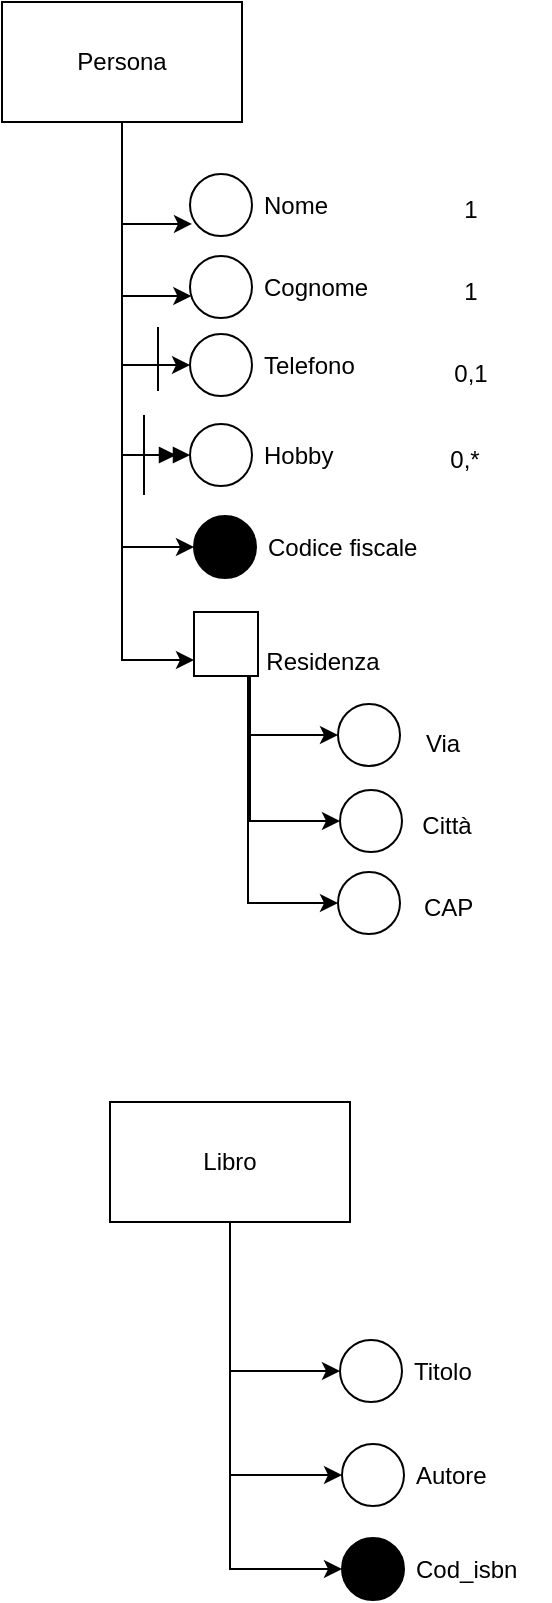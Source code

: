 <mxfile version="23.1.5" type="device" pages="4">
  <diagram name="Pagina-1" id="SKy6rEdA2kO3Vix9eITM">
    <mxGraphModel dx="880" dy="532" grid="0" gridSize="14" guides="1" tooltips="1" connect="1" arrows="1" fold="1" page="1" pageScale="1" pageWidth="827" pageHeight="1169" background="#FFFFFF" math="0" shadow="0">
      <root>
        <mxCell id="0" />
        <mxCell id="1" parent="0" />
        <mxCell id="fR8XXrjhZ2PPWvSx2Gu_-13" style="edgeStyle=orthogonalEdgeStyle;rounded=0;orthogonalLoop=1;jettySize=auto;html=1;" parent="1" source="fR8XXrjhZ2PPWvSx2Gu_-4" target="fR8XXrjhZ2PPWvSx2Gu_-11" edge="1">
          <mxGeometry relative="1" as="geometry">
            <mxPoint x="160" y="431" as="targetPoint" />
            <Array as="points">
              <mxPoint x="160" y="421" />
            </Array>
          </mxGeometry>
        </mxCell>
        <mxCell id="fR8XXrjhZ2PPWvSx2Gu_-19" style="edgeStyle=orthogonalEdgeStyle;rounded=0;orthogonalLoop=1;jettySize=auto;html=1;entryX=0;entryY=0.5;entryDx=0;entryDy=0;" parent="1" source="fR8XXrjhZ2PPWvSx2Gu_-4" target="fR8XXrjhZ2PPWvSx2Gu_-14" edge="1">
          <mxGeometry relative="1" as="geometry">
            <mxPoint x="160" y="472" as="targetPoint" />
          </mxGeometry>
        </mxCell>
        <mxCell id="fR8XXrjhZ2PPWvSx2Gu_-23" style="edgeStyle=orthogonalEdgeStyle;rounded=0;orthogonalLoop=1;jettySize=auto;html=1;entryX=0;entryY=0.5;entryDx=0;entryDy=0;endArrow=doubleBlock;endFill=1;" parent="1" source="fR8XXrjhZ2PPWvSx2Gu_-4" target="fR8XXrjhZ2PPWvSx2Gu_-21" edge="1">
          <mxGeometry relative="1" as="geometry" />
        </mxCell>
        <mxCell id="fR8XXrjhZ2PPWvSx2Gu_-31" style="edgeStyle=orthogonalEdgeStyle;rounded=0;orthogonalLoop=1;jettySize=auto;html=1;entryX=0;entryY=0.75;entryDx=0;entryDy=0;" parent="1" source="fR8XXrjhZ2PPWvSx2Gu_-4" target="fR8XXrjhZ2PPWvSx2Gu_-29" edge="1">
          <mxGeometry relative="1" as="geometry" />
        </mxCell>
        <mxCell id="fR8XXrjhZ2PPWvSx2Gu_-43" style="edgeStyle=orthogonalEdgeStyle;rounded=0;orthogonalLoop=1;jettySize=auto;html=1;entryX=0;entryY=0.5;entryDx=0;entryDy=0;" parent="1" source="fR8XXrjhZ2PPWvSx2Gu_-4" target="fR8XXrjhZ2PPWvSx2Gu_-41" edge="1">
          <mxGeometry relative="1" as="geometry" />
        </mxCell>
        <mxCell id="fR8XXrjhZ2PPWvSx2Gu_-4" value="Persona" style="rounded=0;whiteSpace=wrap;html=1;" parent="1" vertex="1">
          <mxGeometry x="100" y="274" width="120" height="60" as="geometry" />
        </mxCell>
        <mxCell id="fR8XXrjhZ2PPWvSx2Gu_-5" value="" style="ellipse;whiteSpace=wrap;html=1;aspect=fixed;" parent="1" vertex="1">
          <mxGeometry x="194" y="360" width="31" height="31" as="geometry" />
        </mxCell>
        <mxCell id="fR8XXrjhZ2PPWvSx2Gu_-6" value="Nome" style="text;html=1;align=left;verticalAlign=middle;resizable=0;points=[];autosize=1;strokeColor=none;fillColor=none;" parent="1" vertex="1">
          <mxGeometry x="229" y="362.5" width="50" height="26" as="geometry" />
        </mxCell>
        <mxCell id="fR8XXrjhZ2PPWvSx2Gu_-7" style="edgeStyle=orthogonalEdgeStyle;rounded=0;orthogonalLoop=1;jettySize=auto;html=1;entryX=0.032;entryY=0.806;entryDx=0;entryDy=0;entryPerimeter=0;" parent="1" source="fR8XXrjhZ2PPWvSx2Gu_-4" target="fR8XXrjhZ2PPWvSx2Gu_-5" edge="1">
          <mxGeometry relative="1" as="geometry" />
        </mxCell>
        <mxCell id="fR8XXrjhZ2PPWvSx2Gu_-11" value="" style="ellipse;whiteSpace=wrap;html=1;aspect=fixed;" parent="1" vertex="1">
          <mxGeometry x="194" y="401" width="31" height="31" as="geometry" />
        </mxCell>
        <mxCell id="fR8XXrjhZ2PPWvSx2Gu_-12" value="Cognome" style="text;html=1;align=left;verticalAlign=middle;resizable=0;points=[];autosize=1;strokeColor=none;fillColor=none;" parent="1" vertex="1">
          <mxGeometry x="229" y="403.5" width="70" height="26" as="geometry" />
        </mxCell>
        <mxCell id="fR8XXrjhZ2PPWvSx2Gu_-14" value="" style="ellipse;whiteSpace=wrap;html=1;aspect=fixed;" parent="1" vertex="1">
          <mxGeometry x="194" y="440" width="31" height="31" as="geometry" />
        </mxCell>
        <mxCell id="fR8XXrjhZ2PPWvSx2Gu_-15" value="Telefono" style="text;html=1;align=left;verticalAlign=middle;resizable=0;points=[];autosize=1;strokeColor=none;fillColor=none;" parent="1" vertex="1">
          <mxGeometry x="229" y="442.5" width="63" height="26" as="geometry" />
        </mxCell>
        <mxCell id="fR8XXrjhZ2PPWvSx2Gu_-20" value="" style="endArrow=none;html=1;rounded=0;" parent="1" edge="1">
          <mxGeometry width="50" height="50" relative="1" as="geometry">
            <mxPoint x="178" y="468.5" as="sourcePoint" />
            <mxPoint x="178" y="436.5" as="targetPoint" />
          </mxGeometry>
        </mxCell>
        <mxCell id="fR8XXrjhZ2PPWvSx2Gu_-21" value="" style="ellipse;whiteSpace=wrap;html=1;aspect=fixed;" parent="1" vertex="1">
          <mxGeometry x="194" y="485" width="31" height="31" as="geometry" />
        </mxCell>
        <mxCell id="fR8XXrjhZ2PPWvSx2Gu_-22" value="Hobby" style="text;html=1;align=left;verticalAlign=middle;resizable=0;points=[];autosize=1;strokeColor=none;fillColor=none;" parent="1" vertex="1">
          <mxGeometry x="229" y="487.5" width="53" height="26" as="geometry" />
        </mxCell>
        <mxCell id="fR8XXrjhZ2PPWvSx2Gu_-24" value="" style="endArrow=none;html=1;rounded=0;" parent="1" edge="1">
          <mxGeometry width="50" height="50" relative="1" as="geometry">
            <mxPoint x="171" y="520.5" as="sourcePoint" />
            <mxPoint x="171" y="480.5" as="targetPoint" />
          </mxGeometry>
        </mxCell>
        <mxCell id="fR8XXrjhZ2PPWvSx2Gu_-25" value="1" style="text;html=1;align=center;verticalAlign=middle;resizable=0;points=[];autosize=1;strokeColor=none;fillColor=none;" parent="1" vertex="1">
          <mxGeometry x="321" y="365" width="25" height="26" as="geometry" />
        </mxCell>
        <mxCell id="fR8XXrjhZ2PPWvSx2Gu_-26" value="1" style="text;html=1;align=center;verticalAlign=middle;resizable=0;points=[];autosize=1;strokeColor=none;fillColor=none;" parent="1" vertex="1">
          <mxGeometry x="321" y="406" width="25" height="26" as="geometry" />
        </mxCell>
        <mxCell id="fR8XXrjhZ2PPWvSx2Gu_-27" value="0,1" style="text;html=1;align=center;verticalAlign=middle;resizable=0;points=[];autosize=1;strokeColor=none;fillColor=none;" parent="1" vertex="1">
          <mxGeometry x="316" y="447" width="35" height="26" as="geometry" />
        </mxCell>
        <mxCell id="fR8XXrjhZ2PPWvSx2Gu_-28" value="0,*" style="text;html=1;align=center;verticalAlign=middle;resizable=0;points=[];autosize=1;strokeColor=none;fillColor=none;" parent="1" vertex="1">
          <mxGeometry x="314" y="490" width="33" height="26" as="geometry" />
        </mxCell>
        <mxCell id="fR8XXrjhZ2PPWvSx2Gu_-38" style="edgeStyle=orthogonalEdgeStyle;rounded=0;orthogonalLoop=1;jettySize=auto;html=1;entryX=0;entryY=0.5;entryDx=0;entryDy=0;" parent="1" source="fR8XXrjhZ2PPWvSx2Gu_-29" target="fR8XXrjhZ2PPWvSx2Gu_-32" edge="1">
          <mxGeometry relative="1" as="geometry">
            <Array as="points">
              <mxPoint x="223" y="640" />
            </Array>
          </mxGeometry>
        </mxCell>
        <mxCell id="fR8XXrjhZ2PPWvSx2Gu_-39" style="edgeStyle=orthogonalEdgeStyle;rounded=0;orthogonalLoop=1;jettySize=auto;html=1;entryX=0;entryY=0.5;entryDx=0;entryDy=0;" parent="1" source="fR8XXrjhZ2PPWvSx2Gu_-29" target="fR8XXrjhZ2PPWvSx2Gu_-33" edge="1">
          <mxGeometry relative="1" as="geometry">
            <Array as="points">
              <mxPoint x="224" y="683" />
            </Array>
          </mxGeometry>
        </mxCell>
        <mxCell id="fR8XXrjhZ2PPWvSx2Gu_-40" style="edgeStyle=orthogonalEdgeStyle;rounded=0;orthogonalLoop=1;jettySize=auto;html=1;entryX=0;entryY=0.5;entryDx=0;entryDy=0;" parent="1" source="fR8XXrjhZ2PPWvSx2Gu_-29" target="fR8XXrjhZ2PPWvSx2Gu_-34" edge="1">
          <mxGeometry relative="1" as="geometry">
            <Array as="points">
              <mxPoint x="223" y="725" />
            </Array>
          </mxGeometry>
        </mxCell>
        <mxCell id="fR8XXrjhZ2PPWvSx2Gu_-29" value="" style="whiteSpace=wrap;html=1;aspect=fixed;" parent="1" vertex="1">
          <mxGeometry x="196" y="579" width="32" height="32" as="geometry" />
        </mxCell>
        <mxCell id="fR8XXrjhZ2PPWvSx2Gu_-30" value="Residenza" style="text;html=1;align=center;verticalAlign=middle;resizable=0;points=[];autosize=1;strokeColor=none;fillColor=none;" parent="1" vertex="1">
          <mxGeometry x="222" y="591" width="75" height="26" as="geometry" />
        </mxCell>
        <mxCell id="fR8XXrjhZ2PPWvSx2Gu_-32" value="" style="ellipse;whiteSpace=wrap;html=1;aspect=fixed;" parent="1" vertex="1">
          <mxGeometry x="268" y="625" width="31" height="31" as="geometry" />
        </mxCell>
        <mxCell id="fR8XXrjhZ2PPWvSx2Gu_-33" value="" style="ellipse;whiteSpace=wrap;html=1;aspect=fixed;" parent="1" vertex="1">
          <mxGeometry x="269" y="668" width="31" height="31" as="geometry" />
        </mxCell>
        <mxCell id="fR8XXrjhZ2PPWvSx2Gu_-34" value="" style="ellipse;whiteSpace=wrap;html=1;aspect=fixed;" parent="1" vertex="1">
          <mxGeometry x="268" y="709" width="31" height="31" as="geometry" />
        </mxCell>
        <mxCell id="fR8XXrjhZ2PPWvSx2Gu_-35" value="CAP" style="text;html=1;align=left;verticalAlign=middle;resizable=0;points=[];autosize=1;strokeColor=none;fillColor=none;" parent="1" vertex="1">
          <mxGeometry x="309" y="714" width="43" height="26" as="geometry" />
        </mxCell>
        <mxCell id="fR8XXrjhZ2PPWvSx2Gu_-36" value="Via" style="text;html=1;align=center;verticalAlign=middle;resizable=0;points=[];autosize=1;strokeColor=none;fillColor=none;" parent="1" vertex="1">
          <mxGeometry x="302" y="632" width="35" height="26" as="geometry" />
        </mxCell>
        <mxCell id="fR8XXrjhZ2PPWvSx2Gu_-37" value="Città" style="text;html=1;align=center;verticalAlign=middle;resizable=0;points=[];autosize=1;strokeColor=none;fillColor=none;" parent="1" vertex="1">
          <mxGeometry x="300" y="673" width="43" height="26" as="geometry" />
        </mxCell>
        <mxCell id="fR8XXrjhZ2PPWvSx2Gu_-41" value="" style="ellipse;whiteSpace=wrap;html=1;aspect=fixed;fillColor=#000000;" parent="1" vertex="1">
          <mxGeometry x="196" y="531" width="31" height="31" as="geometry" />
        </mxCell>
        <mxCell id="fR8XXrjhZ2PPWvSx2Gu_-42" value="Codice fiscale" style="text;html=1;align=left;verticalAlign=middle;resizable=0;points=[];autosize=1;strokeColor=none;fillColor=none;" parent="1" vertex="1">
          <mxGeometry x="231" y="533.5" width="93" height="26" as="geometry" />
        </mxCell>
        <mxCell id="fR8XXrjhZ2PPWvSx2Gu_-52" style="edgeStyle=orthogonalEdgeStyle;rounded=0;orthogonalLoop=1;jettySize=auto;html=1;entryX=0;entryY=0.5;entryDx=0;entryDy=0;" parent="1" source="fR8XXrjhZ2PPWvSx2Gu_-44" target="fR8XXrjhZ2PPWvSx2Gu_-45" edge="1">
          <mxGeometry relative="1" as="geometry" />
        </mxCell>
        <mxCell id="fR8XXrjhZ2PPWvSx2Gu_-53" style="edgeStyle=orthogonalEdgeStyle;rounded=0;orthogonalLoop=1;jettySize=auto;html=1;entryX=0;entryY=0.5;entryDx=0;entryDy=0;" parent="1" source="fR8XXrjhZ2PPWvSx2Gu_-44" target="fR8XXrjhZ2PPWvSx2Gu_-48" edge="1">
          <mxGeometry relative="1" as="geometry" />
        </mxCell>
        <mxCell id="fR8XXrjhZ2PPWvSx2Gu_-54" style="edgeStyle=orthogonalEdgeStyle;rounded=0;orthogonalLoop=1;jettySize=auto;html=1;entryX=0;entryY=0.5;entryDx=0;entryDy=0;" parent="1" source="fR8XXrjhZ2PPWvSx2Gu_-44" target="fR8XXrjhZ2PPWvSx2Gu_-50" edge="1">
          <mxGeometry relative="1" as="geometry" />
        </mxCell>
        <mxCell id="fR8XXrjhZ2PPWvSx2Gu_-44" value="Libro" style="rounded=0;whiteSpace=wrap;html=1;" parent="1" vertex="1">
          <mxGeometry x="154" y="824" width="120" height="60" as="geometry" />
        </mxCell>
        <mxCell id="fR8XXrjhZ2PPWvSx2Gu_-45" value="" style="ellipse;whiteSpace=wrap;html=1;aspect=fixed;" parent="1" vertex="1">
          <mxGeometry x="269" y="943" width="31" height="31" as="geometry" />
        </mxCell>
        <mxCell id="fR8XXrjhZ2PPWvSx2Gu_-46" value="Titolo" style="text;html=1;align=left;verticalAlign=middle;resizable=0;points=[];autosize=1;strokeColor=none;fillColor=none;" parent="1" vertex="1">
          <mxGeometry x="304" y="945.5" width="47" height="26" as="geometry" />
        </mxCell>
        <mxCell id="fR8XXrjhZ2PPWvSx2Gu_-48" value="" style="ellipse;whiteSpace=wrap;html=1;aspect=fixed;" parent="1" vertex="1">
          <mxGeometry x="270" y="995" width="31" height="31" as="geometry" />
        </mxCell>
        <mxCell id="fR8XXrjhZ2PPWvSx2Gu_-49" value="Autore" style="text;html=1;align=left;verticalAlign=middle;resizable=0;points=[];autosize=1;strokeColor=none;fillColor=none;" parent="1" vertex="1">
          <mxGeometry x="305" y="997.5" width="53" height="26" as="geometry" />
        </mxCell>
        <mxCell id="fR8XXrjhZ2PPWvSx2Gu_-50" value="" style="ellipse;whiteSpace=wrap;html=1;aspect=fixed;fillColor=#000000;" parent="1" vertex="1">
          <mxGeometry x="270" y="1042" width="31" height="31" as="geometry" />
        </mxCell>
        <mxCell id="fR8XXrjhZ2PPWvSx2Gu_-51" value="Cod_isbn" style="text;html=1;align=left;verticalAlign=middle;resizable=0;points=[];autosize=1;strokeColor=none;fillColor=none;" parent="1" vertex="1">
          <mxGeometry x="305" y="1044.5" width="69" height="26" as="geometry" />
        </mxCell>
      </root>
    </mxGraphModel>
  </diagram>
  <diagram id="1EYJjg5DbVVdwmeADiUe" name="Pagina-2">
    <mxGraphModel dx="880" dy="1701" grid="0" gridSize="10" guides="1" tooltips="1" connect="1" arrows="1" fold="1" page="1" pageScale="1" pageWidth="827" pageHeight="1169" math="0" shadow="0">
      <root>
        <mxCell id="0" />
        <mxCell id="1" parent="0" />
        <mxCell id="Fkt4lbYluqv8YQfXfd3p-9" style="edgeStyle=orthogonalEdgeStyle;rounded=0;orthogonalLoop=1;jettySize=auto;html=1;entryX=0;entryY=0.5;entryDx=0;entryDy=0;" edge="1" parent="1" source="Fkt4lbYluqv8YQfXfd3p-1" target="Fkt4lbYluqv8YQfXfd3p-3">
          <mxGeometry relative="1" as="geometry" />
        </mxCell>
        <mxCell id="Fkt4lbYluqv8YQfXfd3p-10" style="edgeStyle=orthogonalEdgeStyle;rounded=0;orthogonalLoop=1;jettySize=auto;html=1;entryX=0;entryY=0.5;entryDx=0;entryDy=0;" edge="1" parent="1" source="Fkt4lbYluqv8YQfXfd3p-1" target="Fkt4lbYluqv8YQfXfd3p-5">
          <mxGeometry relative="1" as="geometry" />
        </mxCell>
        <mxCell id="Fkt4lbYluqv8YQfXfd3p-11" style="edgeStyle=orthogonalEdgeStyle;rounded=0;orthogonalLoop=1;jettySize=auto;html=1;entryX=0;entryY=0.5;entryDx=0;entryDy=0;" edge="1" parent="1" source="Fkt4lbYluqv8YQfXfd3p-1" target="Fkt4lbYluqv8YQfXfd3p-7">
          <mxGeometry relative="1" as="geometry" />
        </mxCell>
        <mxCell id="Fkt4lbYluqv8YQfXfd3p-20" style="edgeStyle=orthogonalEdgeStyle;rounded=0;orthogonalLoop=1;jettySize=auto;html=1;entryX=0;entryY=0.5;entryDx=0;entryDy=0;" edge="1" parent="1" source="Fkt4lbYluqv8YQfXfd3p-1" target="Fkt4lbYluqv8YQfXfd3p-12">
          <mxGeometry relative="1" as="geometry" />
        </mxCell>
        <mxCell id="Fkt4lbYluqv8YQfXfd3p-1" value="Persona" style="rounded=0;whiteSpace=wrap;html=1;" vertex="1" parent="1">
          <mxGeometry x="74" y="57" width="174" height="60" as="geometry" />
        </mxCell>
        <mxCell id="Fkt4lbYluqv8YQfXfd3p-3" value="" style="ellipse;whiteSpace=wrap;html=1;aspect=fixed;" vertex="1" parent="1">
          <mxGeometry x="205" y="158" width="51" height="51" as="geometry" />
        </mxCell>
        <mxCell id="Fkt4lbYluqv8YQfXfd3p-4" value="Nome" style="text;html=1;align=center;verticalAlign=middle;resizable=0;points=[];autosize=1;strokeColor=none;fillColor=none;" vertex="1" parent="1">
          <mxGeometry x="264" y="174" width="50" height="26" as="geometry" />
        </mxCell>
        <mxCell id="Fkt4lbYluqv8YQfXfd3p-5" value="" style="ellipse;whiteSpace=wrap;html=1;aspect=fixed;" vertex="1" parent="1">
          <mxGeometry x="205" y="224" width="51" height="51" as="geometry" />
        </mxCell>
        <mxCell id="Fkt4lbYluqv8YQfXfd3p-6" value="Cognome" style="text;html=1;align=center;verticalAlign=middle;resizable=0;points=[];autosize=1;strokeColor=none;fillColor=none;" vertex="1" parent="1">
          <mxGeometry x="254" y="240" width="70" height="26" as="geometry" />
        </mxCell>
        <mxCell id="Fkt4lbYluqv8YQfXfd3p-7" value="" style="ellipse;whiteSpace=wrap;html=1;aspect=fixed;fillColor=#000000;" vertex="1" parent="1">
          <mxGeometry x="205" y="291" width="51" height="51" as="geometry" />
        </mxCell>
        <mxCell id="Fkt4lbYluqv8YQfXfd3p-8" value="CodFIs" style="text;html=1;align=center;verticalAlign=middle;resizable=0;points=[];autosize=1;strokeColor=none;fillColor=none;" vertex="1" parent="1">
          <mxGeometry x="261" y="307" width="57" height="26" as="geometry" />
        </mxCell>
        <mxCell id="Fkt4lbYluqv8YQfXfd3p-12" value="Posside" style="rhombus;whiteSpace=wrap;html=1;" vertex="1" parent="1">
          <mxGeometry x="386" y="47" width="80" height="80" as="geometry" />
        </mxCell>
        <mxCell id="Fkt4lbYluqv8YQfXfd3p-18" style="edgeStyle=orthogonalEdgeStyle;rounded=0;orthogonalLoop=1;jettySize=auto;html=1;entryX=0;entryY=0.5;entryDx=0;entryDy=0;" edge="1" parent="1" source="Fkt4lbYluqv8YQfXfd3p-13" target="Fkt4lbYluqv8YQfXfd3p-14">
          <mxGeometry relative="1" as="geometry" />
        </mxCell>
        <mxCell id="Fkt4lbYluqv8YQfXfd3p-21" style="edgeStyle=orthogonalEdgeStyle;rounded=0;orthogonalLoop=1;jettySize=auto;html=1;entryX=1;entryY=0.5;entryDx=0;entryDy=0;" edge="1" parent="1" source="Fkt4lbYluqv8YQfXfd3p-13" target="Fkt4lbYluqv8YQfXfd3p-12">
          <mxGeometry relative="1" as="geometry" />
        </mxCell>
        <mxCell id="Fkt4lbYluqv8YQfXfd3p-13" value="Carta Identità" style="rounded=0;whiteSpace=wrap;html=1;" vertex="1" parent="1">
          <mxGeometry x="597" y="57" width="120" height="60" as="geometry" />
        </mxCell>
        <mxCell id="Fkt4lbYluqv8YQfXfd3p-14" value="" style="ellipse;whiteSpace=wrap;html=1;aspect=fixed;fillColor=#000000;" vertex="1" parent="1">
          <mxGeometry x="683" y="161" width="51" height="51" as="geometry" />
        </mxCell>
        <mxCell id="Fkt4lbYluqv8YQfXfd3p-15" value="Codice" style="text;html=1;align=center;verticalAlign=middle;resizable=0;points=[];autosize=1;strokeColor=none;fillColor=none;" vertex="1" parent="1">
          <mxGeometry x="740" y="177" width="55" height="26" as="geometry" />
        </mxCell>
        <mxCell id="Fkt4lbYluqv8YQfXfd3p-16" value="" style="ellipse;whiteSpace=wrap;html=1;aspect=fixed;" vertex="1" parent="1">
          <mxGeometry x="683" y="242" width="51" height="51" as="geometry" />
        </mxCell>
        <mxCell id="Fkt4lbYluqv8YQfXfd3p-17" value="DataScadenza" style="text;html=1;align=center;verticalAlign=middle;resizable=0;points=[];autosize=1;strokeColor=none;fillColor=none;" vertex="1" parent="1">
          <mxGeometry x="727" y="259" width="97" height="26" as="geometry" />
        </mxCell>
        <mxCell id="Fkt4lbYluqv8YQfXfd3p-19" style="edgeStyle=orthogonalEdgeStyle;rounded=0;orthogonalLoop=1;jettySize=auto;html=1;entryX=0;entryY=0.667;entryDx=0;entryDy=0;entryPerimeter=0;" edge="1" parent="1" source="Fkt4lbYluqv8YQfXfd3p-13" target="Fkt4lbYluqv8YQfXfd3p-16">
          <mxGeometry relative="1" as="geometry" />
        </mxCell>
        <mxCell id="Fkt4lbYluqv8YQfXfd3p-22" value="Dipdenza Ciclica" style="text;html=1;align=center;verticalAlign=middle;resizable=0;points=[];autosize=1;strokeColor=none;fillColor=none;" vertex="1" parent="1">
          <mxGeometry x="368" y="4" width="107" height="26" as="geometry" />
        </mxCell>
        <mxCell id="Fkt4lbYluqv8YQfXfd3p-23" value="" style="endArrow=none;html=1;rounded=0;" edge="1" parent="1">
          <mxGeometry width="50" height="50" relative="1" as="geometry">
            <mxPoint x="264" y="112" as="sourcePoint" />
            <mxPoint x="264" y="59" as="targetPoint" />
          </mxGeometry>
        </mxCell>
        <mxCell id="Fkt4lbYluqv8YQfXfd3p-24" value="spezzo&lt;br&gt;la dipendenza&lt;br&gt;(può avere)" style="text;html=1;align=center;verticalAlign=middle;resizable=0;points=[];autosize=1;strokeColor=none;fillColor=none;" vertex="1" parent="1">
          <mxGeometry x="223" y="-5" width="93" height="55" as="geometry" />
        </mxCell>
        <mxCell id="Fkt4lbYluqv8YQfXfd3p-31" style="edgeStyle=orthogonalEdgeStyle;rounded=0;orthogonalLoop=1;jettySize=auto;html=1;entryX=0;entryY=0.5;entryDx=0;entryDy=0;endArrow=doubleBlock;endFill=1;" edge="1" source="Fkt4lbYluqv8YQfXfd3p-32" parent="1">
          <mxGeometry relative="1" as="geometry">
            <mxPoint x="403" y="455" as="targetPoint" />
          </mxGeometry>
        </mxCell>
        <mxCell id="Fkt4lbYluqv8YQfXfd3p-32" value="Persona" style="rounded=0;whiteSpace=wrap;html=1;" vertex="1" parent="1">
          <mxGeometry x="91" y="425" width="174" height="60" as="geometry" />
        </mxCell>
        <mxCell id="Fkt4lbYluqv8YQfXfd3p-33" style="edgeStyle=orthogonalEdgeStyle;rounded=0;orthogonalLoop=1;jettySize=auto;html=1;entryX=1;entryY=0.5;entryDx=0;entryDy=0;" edge="1" source="Fkt4lbYluqv8YQfXfd3p-34" parent="1">
          <mxGeometry relative="1" as="geometry">
            <mxPoint x="483" y="455" as="targetPoint" />
          </mxGeometry>
        </mxCell>
        <mxCell id="Fkt4lbYluqv8YQfXfd3p-34" value="Carta Fedeltà" style="rounded=0;whiteSpace=wrap;html=1;" vertex="1" parent="1">
          <mxGeometry x="614" y="425" width="120" height="60" as="geometry" />
        </mxCell>
        <mxCell id="Fkt4lbYluqv8YQfXfd3p-35" value="" style="endArrow=none;html=1;rounded=0;" edge="1" parent="1">
          <mxGeometry width="50" height="50" relative="1" as="geometry">
            <mxPoint x="281" y="480" as="sourcePoint" />
            <mxPoint x="281" y="427" as="targetPoint" />
          </mxGeometry>
        </mxCell>
        <mxCell id="Fkt4lbYluqv8YQfXfd3p-36" value="Posside" style="rhombus;whiteSpace=wrap;html=1;" vertex="1" parent="1">
          <mxGeometry x="404" y="415" width="80" height="80" as="geometry" />
        </mxCell>
        <mxCell id="Fkt4lbYluqv8YQfXfd3p-39" style="edgeStyle=orthogonalEdgeStyle;rounded=0;orthogonalLoop=1;jettySize=auto;html=1;entryX=0;entryY=0.5;entryDx=0;entryDy=0;endArrow=doubleBlock;endFill=1;" edge="1" parent="1" source="Fkt4lbYluqv8YQfXfd3p-37" target="Fkt4lbYluqv8YQfXfd3p-38">
          <mxGeometry relative="1" as="geometry" />
        </mxCell>
        <mxCell id="Fkt4lbYluqv8YQfXfd3p-37" value="Studente" style="rounded=0;whiteSpace=wrap;html=1;" vertex="1" parent="1">
          <mxGeometry x="90" y="560" width="174" height="60" as="geometry" />
        </mxCell>
        <mxCell id="Fkt4lbYluqv8YQfXfd3p-46" style="edgeStyle=orthogonalEdgeStyle;rounded=0;orthogonalLoop=1;jettySize=auto;html=1;entryX=0;entryY=0.5;entryDx=0;entryDy=0;" edge="1" parent="1" source="Fkt4lbYluqv8YQfXfd3p-38" target="Fkt4lbYluqv8YQfXfd3p-44">
          <mxGeometry relative="1" as="geometry" />
        </mxCell>
        <mxCell id="Fkt4lbYluqv8YQfXfd3p-38" value="Iscritto" style="rhombus;whiteSpace=wrap;html=1;" vertex="1" parent="1">
          <mxGeometry x="411" y="550" width="80" height="80" as="geometry" />
        </mxCell>
        <mxCell id="Fkt4lbYluqv8YQfXfd3p-41" style="edgeStyle=orthogonalEdgeStyle;rounded=0;orthogonalLoop=1;jettySize=auto;html=1;entryX=1;entryY=0.5;entryDx=0;entryDy=0;endArrow=doubleBlock;endFill=1;" edge="1" parent="1" source="Fkt4lbYluqv8YQfXfd3p-40" target="Fkt4lbYluqv8YQfXfd3p-38">
          <mxGeometry relative="1" as="geometry" />
        </mxCell>
        <mxCell id="Fkt4lbYluqv8YQfXfd3p-40" value="Esame" style="rounded=0;whiteSpace=wrap;html=1;" vertex="1" parent="1">
          <mxGeometry x="627" y="561.5" width="148" height="57" as="geometry" />
        </mxCell>
        <mxCell id="Fkt4lbYluqv8YQfXfd3p-42" value="" style="endArrow=none;html=1;rounded=0;" edge="1" parent="1">
          <mxGeometry width="50" height="50" relative="1" as="geometry">
            <mxPoint x="278" y="616" as="sourcePoint" />
            <mxPoint x="278" y="560" as="targetPoint" />
          </mxGeometry>
        </mxCell>
        <mxCell id="Fkt4lbYluqv8YQfXfd3p-43" value="" style="endArrow=none;html=1;rounded=0;" edge="1" parent="1">
          <mxGeometry width="50" height="50" relative="1" as="geometry">
            <mxPoint x="608" y="616" as="sourcePoint" />
            <mxPoint x="608" y="560" as="targetPoint" />
          </mxGeometry>
        </mxCell>
        <mxCell id="Fkt4lbYluqv8YQfXfd3p-44" value="" style="ellipse;whiteSpace=wrap;html=1;aspect=fixed;" vertex="1" parent="1">
          <mxGeometry x="488" y="653" width="31" height="31" as="geometry" />
        </mxCell>
        <mxCell id="Fkt4lbYluqv8YQfXfd3p-45" value="Data Iscrizione" style="text;html=1;align=center;verticalAlign=middle;resizable=0;points=[];autosize=1;strokeColor=none;fillColor=none;" vertex="1" parent="1">
          <mxGeometry x="512" y="662" width="97" height="26" as="geometry" />
        </mxCell>
        <mxCell id="Fkt4lbYluqv8YQfXfd3p-54" style="edgeStyle=orthogonalEdgeStyle;rounded=0;orthogonalLoop=1;jettySize=auto;html=1;entryX=0.5;entryY=1;entryDx=0;entryDy=0;endArrow=doubleBlock;endFill=1;" edge="1" parent="1" source="Fkt4lbYluqv8YQfXfd3p-47" target="Fkt4lbYluqv8YQfXfd3p-53">
          <mxGeometry relative="1" as="geometry">
            <mxPoint x="178" y="690" as="targetPoint" />
          </mxGeometry>
        </mxCell>
        <mxCell id="Fkt4lbYluqv8YQfXfd3p-47" value="Studente" style="rounded=0;whiteSpace=wrap;html=1;" vertex="1" parent="1">
          <mxGeometry x="91" y="855" width="174" height="60" as="geometry" />
        </mxCell>
        <mxCell id="Fkt4lbYluqv8YQfXfd3p-58" style="edgeStyle=orthogonalEdgeStyle;rounded=0;orthogonalLoop=1;jettySize=auto;html=1;exitX=0.5;exitY=0;exitDx=0;exitDy=0;endArrow=doubleBlock;endFill=1;" edge="1" parent="1" source="Fkt4lbYluqv8YQfXfd3p-48" target="Fkt4lbYluqv8YQfXfd3p-57">
          <mxGeometry relative="1" as="geometry" />
        </mxCell>
        <mxCell id="Fkt4lbYluqv8YQfXfd3p-48" value="Esame" style="rounded=0;whiteSpace=wrap;html=1;" vertex="1" parent="1">
          <mxGeometry x="642" y="863" width="148" height="57" as="geometry" />
        </mxCell>
        <mxCell id="Fkt4lbYluqv8YQfXfd3p-56" style="edgeStyle=orthogonalEdgeStyle;rounded=0;orthogonalLoop=1;jettySize=auto;html=1;" edge="1" parent="1" source="Fkt4lbYluqv8YQfXfd3p-49">
          <mxGeometry relative="1" as="geometry">
            <mxPoint x="219" y="746" as="targetPoint" />
          </mxGeometry>
        </mxCell>
        <mxCell id="Fkt4lbYluqv8YQfXfd3p-60" style="edgeStyle=orthogonalEdgeStyle;rounded=0;orthogonalLoop=1;jettySize=auto;html=1;" edge="1" parent="1" source="Fkt4lbYluqv8YQfXfd3p-49" target="Fkt4lbYluqv8YQfXfd3p-57">
          <mxGeometry relative="1" as="geometry" />
        </mxCell>
        <mxCell id="Fkt4lbYluqv8YQfXfd3p-49" value="iscrizione" style="rounded=0;whiteSpace=wrap;html=1;" vertex="1" parent="1">
          <mxGeometry x="351" y="716" width="174" height="60" as="geometry" />
        </mxCell>
        <mxCell id="Fkt4lbYluqv8YQfXfd3p-50" value="" style="ellipse;whiteSpace=wrap;html=1;aspect=fixed;" vertex="1" parent="1">
          <mxGeometry x="470" y="803" width="31" height="31" as="geometry" />
        </mxCell>
        <mxCell id="Fkt4lbYluqv8YQfXfd3p-51" value="Data Iscrizione" style="text;html=1;align=center;verticalAlign=middle;resizable=0;points=[];autosize=1;strokeColor=none;fillColor=none;" vertex="1" parent="1">
          <mxGeometry x="494" y="812" width="97" height="26" as="geometry" />
        </mxCell>
        <mxCell id="Fkt4lbYluqv8YQfXfd3p-52" style="edgeStyle=orthogonalEdgeStyle;rounded=0;orthogonalLoop=1;jettySize=auto;html=1;entryX=-0.032;entryY=0.742;entryDx=0;entryDy=0;entryPerimeter=0;" edge="1" parent="1" source="Fkt4lbYluqv8YQfXfd3p-49" target="Fkt4lbYluqv8YQfXfd3p-50">
          <mxGeometry relative="1" as="geometry" />
        </mxCell>
        <mxCell id="Fkt4lbYluqv8YQfXfd3p-53" value="Effettua" style="rhombus;whiteSpace=wrap;html=1;" vertex="1" parent="1">
          <mxGeometry x="138" y="706" width="80" height="80" as="geometry" />
        </mxCell>
        <mxCell id="Fkt4lbYluqv8YQfXfd3p-55" value="" style="endArrow=none;html=1;rounded=0;" edge="1" parent="1">
          <mxGeometry width="50" height="50" relative="1" as="geometry">
            <mxPoint x="148.5" y="840" as="sourcePoint" />
            <mxPoint x="207.5" y="840" as="targetPoint" />
          </mxGeometry>
        </mxCell>
        <mxCell id="Fkt4lbYluqv8YQfXfd3p-57" value="Coinvolge" style="rhombus;whiteSpace=wrap;html=1;" vertex="1" parent="1">
          <mxGeometry x="678.5" y="709" width="75" height="73" as="geometry" />
        </mxCell>
        <mxCell id="Fkt4lbYluqv8YQfXfd3p-59" value="" style="endArrow=none;html=1;rounded=0;" edge="1" parent="1">
          <mxGeometry width="50" height="50" relative="1" as="geometry">
            <mxPoint x="686.5" y="838" as="sourcePoint" />
            <mxPoint x="745.5" y="838" as="targetPoint" />
          </mxGeometry>
        </mxCell>
        <mxCell id="Fkt4lbYluqv8YQfXfd3p-62" value="Relazione 1 ad 1&lt;div&gt;&lt;br/&gt;&lt;/div&gt;" style="text;html=1;align=center;verticalAlign=middle;resizable=0;points=[];autosize=1;strokeColor=none;fillColor=none;" vertex="1" parent="1">
          <mxGeometry x="54" y="12" width="108" height="41" as="geometry" />
        </mxCell>
        <mxCell id="Fkt4lbYluqv8YQfXfd3p-63" value="Relazione 1 : N" style="text;html=1;align=center;verticalAlign=middle;resizable=0;points=[];autosize=1;strokeColor=none;fillColor=none;" vertex="1" parent="1">
          <mxGeometry x="95" y="384" width="100" height="26" as="geometry" />
        </mxCell>
        <mxCell id="Fkt4lbYluqv8YQfXfd3p-64" value="N : M" style="text;html=1;align=center;verticalAlign=middle;resizable=0;points=[];autosize=1;strokeColor=none;fillColor=none;" vertex="1" parent="1">
          <mxGeometry x="89" y="528" width="47" height="26" as="geometry" />
        </mxCell>
      </root>
    </mxGraphModel>
  </diagram>
  <diagram id="j0wHBmF1RHzgdQRPodKt" name="Pagina-3">
    <mxGraphModel dx="880" dy="532" grid="0" gridSize="10" guides="1" tooltips="1" connect="1" arrows="1" fold="1" page="1" pageScale="1" pageWidth="827" pageHeight="1169" math="0" shadow="0">
      <root>
        <mxCell id="0" />
        <mxCell id="1" parent="0" />
        <mxCell id="0Nnx_pmCDx5Pgu6XGEnB-1" style="edgeStyle=orthogonalEdgeStyle;rounded=0;orthogonalLoop=1;jettySize=auto;html=1;entryX=0;entryY=0.5;entryDx=0;entryDy=0;endArrow=doubleBlock;endFill=1;" edge="1" parent="1" source="0Nnx_pmCDx5Pgu6XGEnB-2">
          <mxGeometry relative="1" as="geometry">
            <mxPoint x="398" y="119" as="targetPoint" />
          </mxGeometry>
        </mxCell>
        <mxCell id="0Nnx_pmCDx5Pgu6XGEnB-2" value="Studente" style="rounded=0;whiteSpace=wrap;html=1;" vertex="1" parent="1">
          <mxGeometry x="86" y="89" width="174" height="60" as="geometry" />
        </mxCell>
        <mxCell id="0Nnx_pmCDx5Pgu6XGEnB-3" style="edgeStyle=orthogonalEdgeStyle;rounded=0;orthogonalLoop=1;jettySize=auto;html=1;entryX=1;entryY=0.5;entryDx=0;entryDy=0;endArrow=doubleBlock;endFill=1;" edge="1" parent="1" source="0Nnx_pmCDx5Pgu6XGEnB-4">
          <mxGeometry relative="1" as="geometry">
            <mxPoint x="478" y="119" as="targetPoint" />
          </mxGeometry>
        </mxCell>
        <mxCell id="0Nnx_pmCDx5Pgu6XGEnB-4" value="Esame" style="rounded=0;whiteSpace=wrap;html=1;" vertex="1" parent="1">
          <mxGeometry x="609" y="89" width="120" height="60" as="geometry" />
        </mxCell>
        <mxCell id="0Nnx_pmCDx5Pgu6XGEnB-5" value="" style="endArrow=none;html=1;rounded=0;" edge="1" parent="1">
          <mxGeometry width="50" height="50" relative="1" as="geometry">
            <mxPoint x="276" y="144" as="sourcePoint" />
            <mxPoint x="276" y="91" as="targetPoint" />
          </mxGeometry>
        </mxCell>
        <mxCell id="0Nnx_pmCDx5Pgu6XGEnB-6" value="Iscritto" style="rhombus;whiteSpace=wrap;html=1;" vertex="1" parent="1">
          <mxGeometry x="399" y="79" width="80" height="80" as="geometry" />
        </mxCell>
        <mxCell id="0Nnx_pmCDx5Pgu6XGEnB-7" value="" style="endArrow=none;html=1;rounded=0;" edge="1" parent="1">
          <mxGeometry width="50" height="50" relative="1" as="geometry">
            <mxPoint x="595" y="142" as="sourcePoint" />
            <mxPoint x="595" y="89" as="targetPoint" />
          </mxGeometry>
        </mxCell>
      </root>
    </mxGraphModel>
  </diagram>
  <diagram id="kYL9cWOMHKC01KQbTvXz" name="Pagina-4">
    <mxGraphModel dx="880" dy="532" grid="0" gridSize="10" guides="1" tooltips="1" connect="1" arrows="1" fold="1" page="1" pageScale="1" pageWidth="827" pageHeight="1169" math="0" shadow="0">
      <root>
        <mxCell id="0" />
        <mxCell id="1" parent="0" />
        <mxCell id="DqO__zplHb9tyny5_2id-1" style="edgeStyle=orthogonalEdgeStyle;rounded=0;orthogonalLoop=1;jettySize=auto;html=1;entryX=0.5;entryY=0;entryDx=0;entryDy=0;" edge="1" parent="1" source="VzIRKb_CrJS5Vt-QwyJ_-1" target="VzIRKb_CrJS5Vt-QwyJ_-9">
          <mxGeometry relative="1" as="geometry" />
        </mxCell>
        <mxCell id="DqO__zplHb9tyny5_2id-23" style="edgeStyle=orthogonalEdgeStyle;rounded=0;orthogonalLoop=1;jettySize=auto;html=1;exitX=0.75;exitY=1;exitDx=0;exitDy=0;entryX=0;entryY=0.5;entryDx=0;entryDy=0;" edge="1" parent="1" source="VzIRKb_CrJS5Vt-QwyJ_-1" target="DqO__zplHb9tyny5_2id-18">
          <mxGeometry relative="1" as="geometry">
            <mxPoint x="160" y="116" as="targetPoint" />
          </mxGeometry>
        </mxCell>
        <mxCell id="VzIRKb_CrJS5Vt-QwyJ_-1" value="Medico" style="rounded=0;whiteSpace=wrap;html=1;" vertex="1" parent="1">
          <mxGeometry x="86" y="49" width="98" height="37" as="geometry" />
        </mxCell>
        <mxCell id="DqO__zplHb9tyny5_2id-7" style="edgeStyle=orthogonalEdgeStyle;rounded=0;orthogonalLoop=1;jettySize=auto;html=1;entryX=1;entryY=0.5;entryDx=0;entryDy=0;" edge="1" parent="1" source="VzIRKb_CrJS5Vt-QwyJ_-3" target="DqO__zplHb9tyny5_2id-6">
          <mxGeometry relative="1" as="geometry" />
        </mxCell>
        <mxCell id="VzIRKb_CrJS5Vt-QwyJ_-3" value="Paziente" style="rounded=0;whiteSpace=wrap;html=1;" vertex="1" parent="1">
          <mxGeometry x="365" y="293" width="98" height="37" as="geometry" />
        </mxCell>
        <mxCell id="DqO__zplHb9tyny5_2id-12" style="edgeStyle=orthogonalEdgeStyle;rounded=0;orthogonalLoop=1;jettySize=auto;html=1;exitX=0.5;exitY=0;exitDx=0;exitDy=0;" edge="1" parent="1" source="VzIRKb_CrJS5Vt-QwyJ_-4">
          <mxGeometry relative="1" as="geometry">
            <mxPoint x="414" y="412" as="targetPoint" />
          </mxGeometry>
        </mxCell>
        <mxCell id="VzIRKb_CrJS5Vt-QwyJ_-4" value="Visita" style="rounded=0;whiteSpace=wrap;html=1;" vertex="1" parent="1">
          <mxGeometry x="365" y="484" width="98" height="37" as="geometry" />
        </mxCell>
        <mxCell id="DqO__zplHb9tyny5_2id-2" style="edgeStyle=orthogonalEdgeStyle;rounded=0;orthogonalLoop=1;jettySize=auto;html=1;endArrow=doubleBlock;endFill=1;" edge="1" parent="1" source="VzIRKb_CrJS5Vt-QwyJ_-5">
          <mxGeometry relative="1" as="geometry">
            <mxPoint x="135" y="216" as="targetPoint" />
          </mxGeometry>
        </mxCell>
        <mxCell id="DqO__zplHb9tyny5_2id-8" style="edgeStyle=orthogonalEdgeStyle;rounded=0;orthogonalLoop=1;jettySize=auto;html=1;endArrow=doubleBlock;endFill=1;" edge="1" parent="1" source="VzIRKb_CrJS5Vt-QwyJ_-5">
          <mxGeometry relative="1" as="geometry">
            <mxPoint x="239" y="311.5" as="targetPoint" />
          </mxGeometry>
        </mxCell>
        <mxCell id="VzIRKb_CrJS5Vt-QwyJ_-5" value="Reparto" style="rounded=0;whiteSpace=wrap;html=1;" vertex="1" parent="1">
          <mxGeometry x="86" y="293" width="98" height="37" as="geometry" />
        </mxCell>
        <mxCell id="DqO__zplHb9tyny5_2id-15" style="edgeStyle=orthogonalEdgeStyle;rounded=0;orthogonalLoop=1;jettySize=auto;html=1;" edge="1" parent="1" source="VzIRKb_CrJS5Vt-QwyJ_-6">
          <mxGeometry relative="1" as="geometry">
            <mxPoint x="414" y="210" as="targetPoint" />
          </mxGeometry>
        </mxCell>
        <mxCell id="VzIRKb_CrJS5Vt-QwyJ_-6" value="Ricovero" style="rounded=0;whiteSpace=wrap;html=1;" vertex="1" parent="1">
          <mxGeometry x="365" y="109" width="98" height="37" as="geometry" />
        </mxCell>
        <mxCell id="VzIRKb_CrJS5Vt-QwyJ_-9" value="Lavora" style="rhombus;whiteSpace=wrap;html=1;" vertex="1" parent="1">
          <mxGeometry x="108.5" y="163" width="53" height="52" as="geometry" />
        </mxCell>
        <mxCell id="DqO__zplHb9tyny5_2id-4" value="Esame" style="rounded=0;whiteSpace=wrap;html=1;" vertex="1" parent="1">
          <mxGeometry x="539" y="293" width="98" height="37" as="geometry" />
        </mxCell>
        <mxCell id="DqO__zplHb9tyny5_2id-6" value="Cura" style="rhombus;whiteSpace=wrap;html=1;" vertex="1" parent="1">
          <mxGeometry x="237" y="285.5" width="52.5" height="52" as="geometry" />
        </mxCell>
        <mxCell id="DqO__zplHb9tyny5_2id-10" style="edgeStyle=orthogonalEdgeStyle;rounded=0;orthogonalLoop=1;jettySize=auto;html=1;entryX=0;entryY=0.5;entryDx=0;entryDy=0;endArrow=doubleBlock;endFill=1;" edge="1" parent="1" source="VzIRKb_CrJS5Vt-QwyJ_-3" target="DqO__zplHb9tyny5_2id-4">
          <mxGeometry relative="1" as="geometry" />
        </mxCell>
        <mxCell id="DqO__zplHb9tyny5_2id-14" value="" style="endArrow=none;html=1;rounded=0;" edge="1" parent="1">
          <mxGeometry width="50" height="50" relative="1" as="geometry">
            <mxPoint x="110" y="282" as="sourcePoint" />
            <mxPoint x="163" y="282" as="targetPoint" />
          </mxGeometry>
        </mxCell>
        <mxCell id="DqO__zplHb9tyny5_2id-16" value="" style="endArrow=none;html=1;rounded=0;" edge="1" parent="1">
          <mxGeometry width="50" height="50" relative="1" as="geometry">
            <mxPoint x="387" y="437" as="sourcePoint" />
            <mxPoint x="440" y="437" as="targetPoint" />
          </mxGeometry>
        </mxCell>
        <mxCell id="DqO__zplHb9tyny5_2id-17" value="" style="endArrow=none;html=1;rounded=0;" edge="1" parent="1">
          <mxGeometry width="50" height="50" relative="1" as="geometry">
            <mxPoint x="387.5" y="177" as="sourcePoint" />
            <mxPoint x="440.5" y="177" as="targetPoint" />
          </mxGeometry>
        </mxCell>
        <mxCell id="DqO__zplHb9tyny5_2id-18" value="" style="ellipse;whiteSpace=wrap;html=1;aspect=fixed;" vertex="1" parent="1">
          <mxGeometry x="181" y="113" width="24" height="24" as="geometry" />
        </mxCell>
        <mxCell id="DqO__zplHb9tyny5_2id-19" value="Nominativo" style="text;html=1;align=center;verticalAlign=middle;resizable=0;points=[];autosize=1;strokeColor=none;fillColor=none;" vertex="1" parent="1">
          <mxGeometry x="200.5" y="113" width="78" height="26" as="geometry" />
        </mxCell>
        <mxCell id="DqO__zplHb9tyny5_2id-20" value="" style="ellipse;whiteSpace=wrap;html=1;aspect=fixed;fillColor=#000000;" vertex="1" parent="1">
          <mxGeometry x="181" y="142" width="24" height="24" as="geometry" />
        </mxCell>
        <mxCell id="DqO__zplHb9tyny5_2id-21" value="Cod.Ide" style="text;html=1;align=center;verticalAlign=middle;resizable=0;points=[];autosize=1;strokeColor=none;fillColor=none;" vertex="1" parent="1">
          <mxGeometry x="209.5" y="142" width="60" height="26" as="geometry" />
        </mxCell>
        <mxCell id="DqO__zplHb9tyny5_2id-24" style="edgeStyle=orthogonalEdgeStyle;rounded=0;orthogonalLoop=1;jettySize=auto;html=1;exitX=0.75;exitY=1;exitDx=0;exitDy=0;entryX=0;entryY=0.833;entryDx=0;entryDy=0;entryPerimeter=0;" edge="1" parent="1" source="VzIRKb_CrJS5Vt-QwyJ_-1" target="DqO__zplHb9tyny5_2id-20">
          <mxGeometry relative="1" as="geometry" />
        </mxCell>
      </root>
    </mxGraphModel>
  </diagram>
</mxfile>

